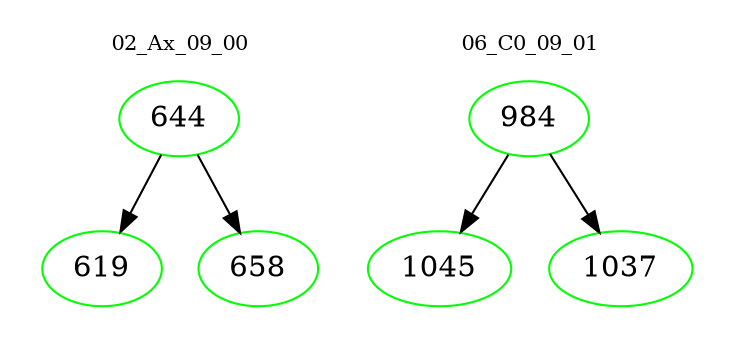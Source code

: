 digraph{
subgraph cluster_0 {
color = white
label = "02_Ax_09_00";
fontsize=10;
T0_644 [label="644", color="green"]
T0_644 -> T0_619 [color="black"]
T0_619 [label="619", color="green"]
T0_644 -> T0_658 [color="black"]
T0_658 [label="658", color="green"]
}
subgraph cluster_1 {
color = white
label = "06_C0_09_01";
fontsize=10;
T1_984 [label="984", color="green"]
T1_984 -> T1_1045 [color="black"]
T1_1045 [label="1045", color="green"]
T1_984 -> T1_1037 [color="black"]
T1_1037 [label="1037", color="green"]
}
}
